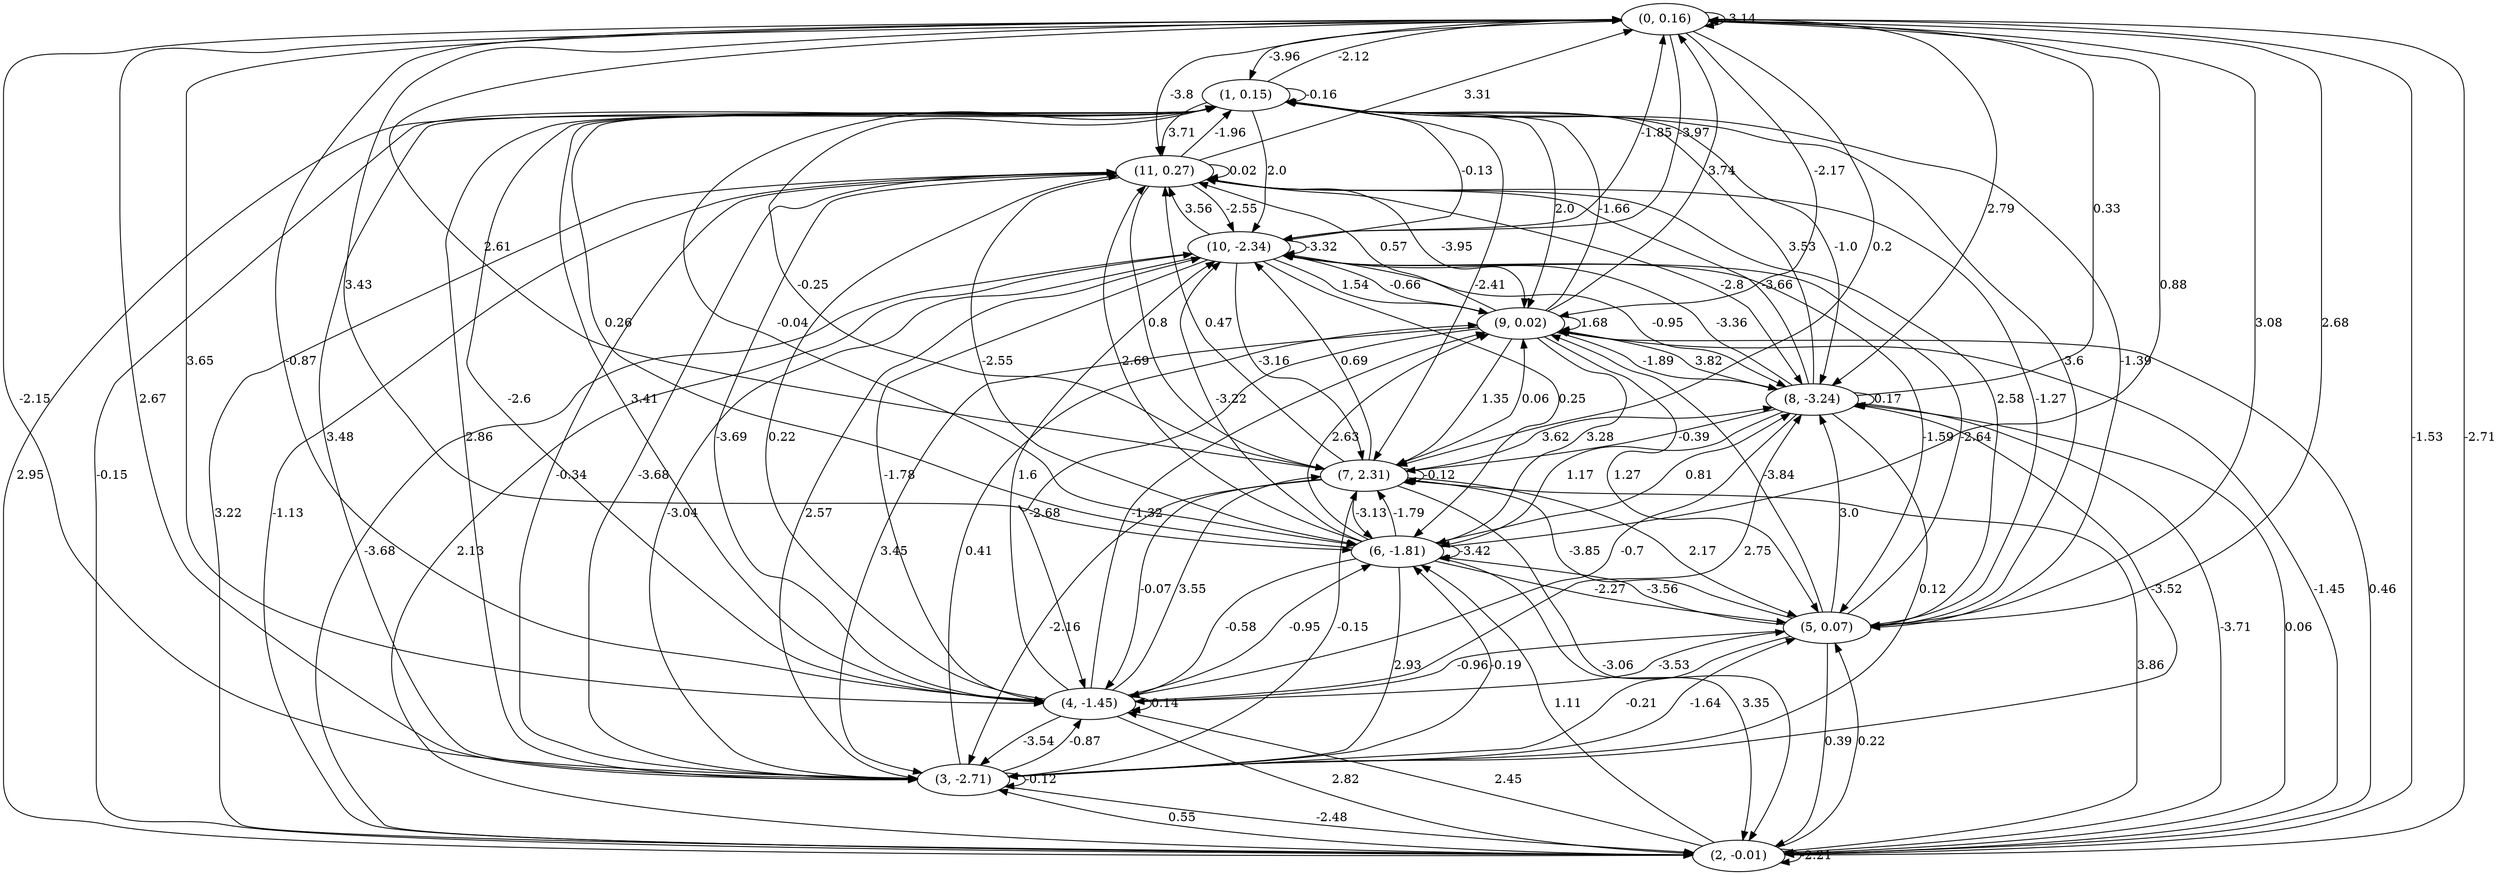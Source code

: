 digraph {
    0 [ label = "(0, 0.16)" ]
    1 [ label = "(1, 0.15)" ]
    2 [ label = "(2, -0.01)" ]
    3 [ label = "(3, -2.71)" ]
    4 [ label = "(4, -1.45)" ]
    5 [ label = "(5, 0.07)" ]
    6 [ label = "(6, -1.81)" ]
    7 [ label = "(7, 2.31)" ]
    8 [ label = "(8, -3.24)" ]
    9 [ label = "(9, 0.02)" ]
    10 [ label = "(10, -2.34)" ]
    11 [ label = "(11, 0.27)" ]
    0 -> 0 [ label = "-3.14" ]
    1 -> 1 [ label = "-0.16" ]
    2 -> 2 [ label = "-2.21" ]
    3 -> 3 [ label = "-0.12" ]
    4 -> 4 [ label = "0.14" ]
    6 -> 6 [ label = "-3.42" ]
    7 -> 7 [ label = "-0.12" ]
    8 -> 8 [ label = "0.17" ]
    9 -> 9 [ label = "1.68" ]
    10 -> 10 [ label = "-3.32" ]
    11 -> 11 [ label = "0.02" ]
    1 -> 0 [ label = "-2.12" ]
    2 -> 0 [ label = "-2.71" ]
    3 -> 0 [ label = "2.67" ]
    4 -> 0 [ label = "-0.87" ]
    5 -> 0 [ label = "2.68" ]
    6 -> 0 [ label = "0.88" ]
    7 -> 0 [ label = "2.61" ]
    8 -> 0 [ label = "0.33" ]
    9 -> 0 [ label = "3.74" ]
    10 -> 0 [ label = "-1.85" ]
    11 -> 0 [ label = "3.31" ]
    0 -> 1 [ label = "-3.96" ]
    2 -> 1 [ label = "-0.15" ]
    3 -> 1 [ label = "3.48" ]
    4 -> 1 [ label = "3.41" ]
    5 -> 1 [ label = "3.6" ]
    6 -> 1 [ label = "0.26" ]
    7 -> 1 [ label = "-0.25" ]
    8 -> 1 [ label = "3.53" ]
    9 -> 1 [ label = "-1.66" ]
    10 -> 1 [ label = "-0.13" ]
    11 -> 1 [ label = "-1.96" ]
    0 -> 2 [ label = "-1.53" ]
    1 -> 2 [ label = "2.95" ]
    3 -> 2 [ label = "-2.48" ]
    4 -> 2 [ label = "2.82" ]
    5 -> 2 [ label = "0.39" ]
    6 -> 2 [ label = "3.35" ]
    7 -> 2 [ label = "-3.06" ]
    8 -> 2 [ label = "-3.71" ]
    9 -> 2 [ label = "-1.45" ]
    10 -> 2 [ label = "-3.68" ]
    11 -> 2 [ label = "3.22" ]
    0 -> 3 [ label = "-2.15" ]
    1 -> 3 [ label = "2.86" ]
    2 -> 3 [ label = "0.55" ]
    4 -> 3 [ label = "-3.54" ]
    5 -> 3 [ label = "-0.21" ]
    6 -> 3 [ label = "2.93" ]
    7 -> 3 [ label = "-2.16" ]
    8 -> 3 [ label = "0.12" ]
    9 -> 3 [ label = "3.45" ]
    10 -> 3 [ label = "-3.04" ]
    11 -> 3 [ label = "-0.34" ]
    0 -> 4 [ label = "3.65" ]
    1 -> 4 [ label = "-2.6" ]
    2 -> 4 [ label = "2.45" ]
    3 -> 4 [ label = "-0.87" ]
    5 -> 4 [ label = "-0.96" ]
    6 -> 4 [ label = "-0.58" ]
    7 -> 4 [ label = "-0.07" ]
    8 -> 4 [ label = "-0.7" ]
    9 -> 4 [ label = "-2.68" ]
    10 -> 4 [ label = "-1.78" ]
    11 -> 4 [ label = "-3.69" ]
    0 -> 5 [ label = "3.08" ]
    1 -> 5 [ label = "-1.39" ]
    2 -> 5 [ label = "0.22" ]
    3 -> 5 [ label = "-1.64" ]
    4 -> 5 [ label = "-3.53" ]
    6 -> 5 [ label = "-2.27" ]
    7 -> 5 [ label = "2.17" ]
    9 -> 5 [ label = "1.27" ]
    10 -> 5 [ label = "-1.59" ]
    11 -> 5 [ label = "2.58" ]
    0 -> 6 [ label = "3.43" ]
    1 -> 6 [ label = "-0.04" ]
    2 -> 6 [ label = "1.11" ]
    3 -> 6 [ label = "-0.19" ]
    4 -> 6 [ label = "-0.95" ]
    5 -> 6 [ label = "-3.56" ]
    7 -> 6 [ label = "-3.13" ]
    8 -> 6 [ label = "1.17" ]
    9 -> 6 [ label = "3.28" ]
    10 -> 6 [ label = "0.25" ]
    11 -> 6 [ label = "-2.55" ]
    0 -> 7 [ label = "0.2" ]
    1 -> 7 [ label = "-2.41" ]
    2 -> 7 [ label = "3.86" ]
    3 -> 7 [ label = "-0.15" ]
    4 -> 7 [ label = "3.55" ]
    5 -> 7 [ label = "-3.85" ]
    6 -> 7 [ label = "-1.79" ]
    8 -> 7 [ label = "-0.39" ]
    9 -> 7 [ label = "1.35" ]
    10 -> 7 [ label = "-3.16" ]
    11 -> 7 [ label = "0.8" ]
    0 -> 8 [ label = "2.79" ]
    1 -> 8 [ label = "-1.0" ]
    2 -> 8 [ label = "0.06" ]
    3 -> 8 [ label = "-3.52" ]
    4 -> 8 [ label = "2.75" ]
    5 -> 8 [ label = "3.0" ]
    6 -> 8 [ label = "0.81" ]
    7 -> 8 [ label = "3.62" ]
    9 -> 8 [ label = "-1.89" ]
    10 -> 8 [ label = "-0.95" ]
    11 -> 8 [ label = "-2.8" ]
    0 -> 9 [ label = "-2.17" ]
    1 -> 9 [ label = "2.0" ]
    2 -> 9 [ label = "0.46" ]
    3 -> 9 [ label = "0.41" ]
    4 -> 9 [ label = "-1.32" ]
    5 -> 9 [ label = "-3.84" ]
    6 -> 9 [ label = "2.63" ]
    7 -> 9 [ label = "0.06" ]
    8 -> 9 [ label = "3.82" ]
    10 -> 9 [ label = "1.54" ]
    11 -> 9 [ label = "-3.95" ]
    0 -> 10 [ label = "-3.97" ]
    1 -> 10 [ label = "2.0" ]
    2 -> 10 [ label = "2.13" ]
    3 -> 10 [ label = "2.57" ]
    4 -> 10 [ label = "1.6" ]
    5 -> 10 [ label = "-2.64" ]
    6 -> 10 [ label = "-3.22" ]
    7 -> 10 [ label = "0.69" ]
    8 -> 10 [ label = "-3.36" ]
    9 -> 10 [ label = "-0.66" ]
    11 -> 10 [ label = "-2.55" ]
    0 -> 11 [ label = "-3.8" ]
    1 -> 11 [ label = "3.71" ]
    2 -> 11 [ label = "-1.13" ]
    3 -> 11 [ label = "-3.68" ]
    4 -> 11 [ label = "0.22" ]
    5 -> 11 [ label = "-1.27" ]
    6 -> 11 [ label = "2.69" ]
    7 -> 11 [ label = "0.47" ]
    8 -> 11 [ label = "-3.66" ]
    9 -> 11 [ label = "0.57" ]
    10 -> 11 [ label = "3.56" ]
}

